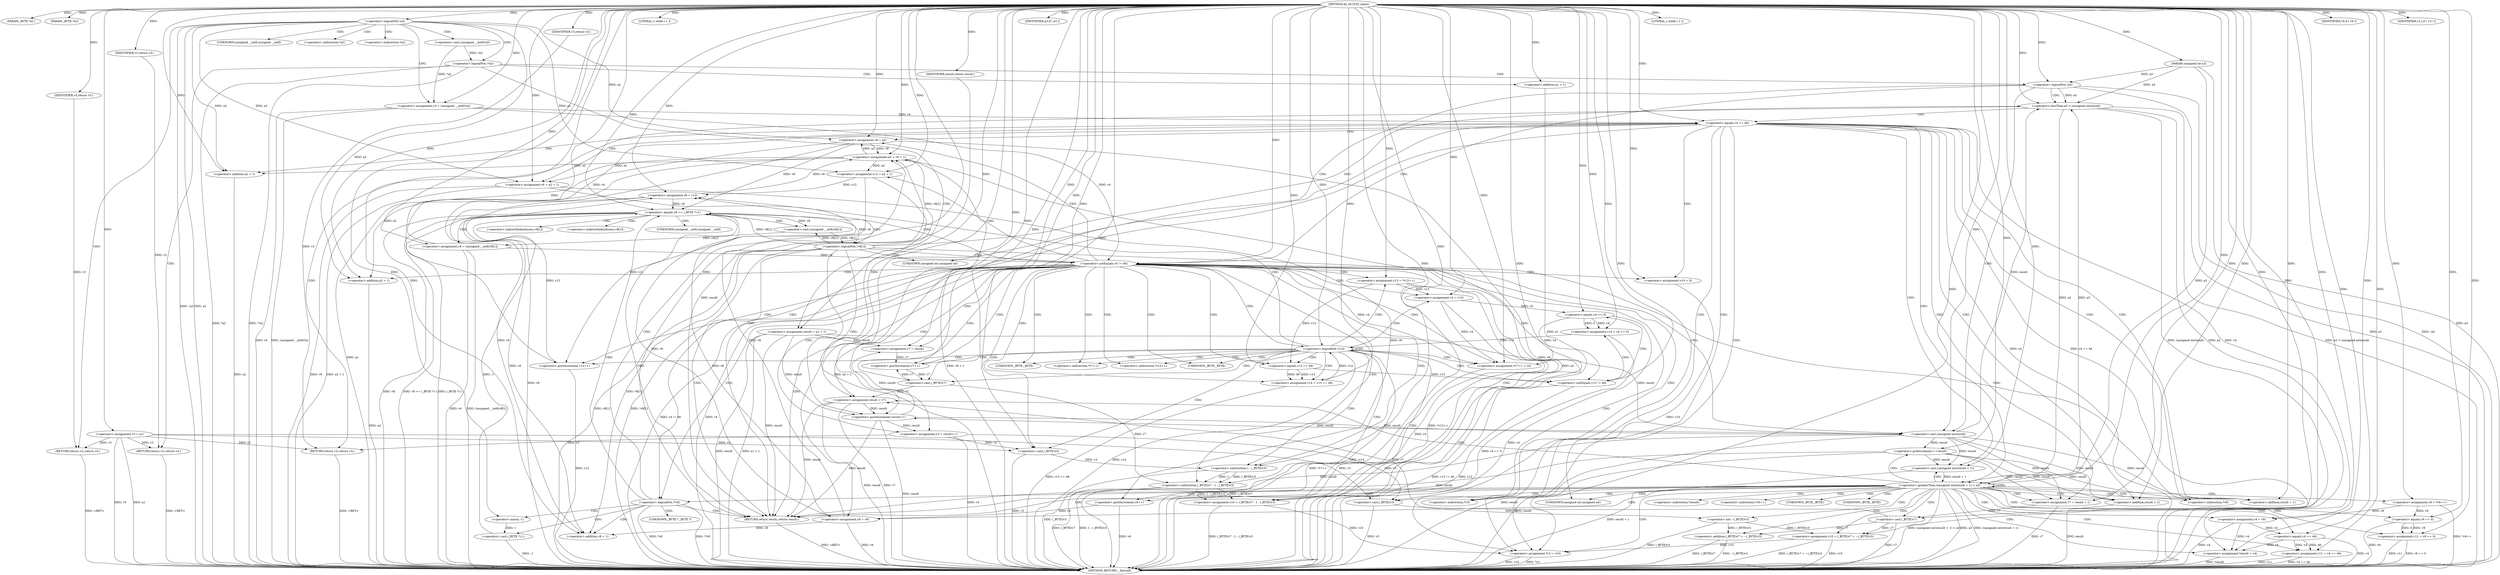 digraph do_rfc1035_name {  
"1000113" [label = "(METHOD,do_rfc1035_name)" ]
"1000357" [label = "(METHOD_RETURN,__fastcall)" ]
"1000114" [label = "(PARAM,_BYTE *a1)" ]
"1000115" [label = "(PARAM,_BYTE *a2)" ]
"1000116" [label = "(PARAM,unsigned int a3)" ]
"1000130" [label = "(<operator>.assignment,v3 = a1)" ]
"1000134" [label = "(<operator>.logicalNot,!a2)" ]
"1000136" [label = "(RETURN,return v3;,return v3;)" ]
"1000137" [label = "(IDENTIFIER,v3,return v3;)" ]
"1000138" [label = "(<operator>.assignment,v4 = (unsigned __int8)*a2)" ]
"1000140" [label = "(<operator>.cast,(unsigned __int8)*a2)" ]
"1000145" [label = "(<operator>.logicalNot,!*a2)" ]
"1000148" [label = "(RETURN,return v3;,return v3;)" ]
"1000149" [label = "(IDENTIFIER,v3,return v3;)" ]
"1000150" [label = "(<operator>.assignment,result = a1 + 1)" ]
"1000152" [label = "(<operator>.addition,a1 + 1)" ]
"1000156" [label = "(<operator>.logicalNot,!a3)" ]
"1000161" [label = "(<operator>.lessThan,a3 < (unsigned int)result)" ]
"1000163" [label = "(<operator>.cast,(unsigned int)result)" ]
"1000166" [label = "(RETURN,return v3;,return v3;)" ]
"1000167" [label = "(IDENTIFIER,v3,return v3;)" ]
"1000169" [label = "(<operator>.equals,v4 == 46)" ]
"1000174" [label = "(LITERAL,1,while ( 1 ))" ]
"1000176" [label = "(<operator>.assignment,v8 = a2)" ]
"1000179" [label = "(<operator>.assignment,v10 = 0)" ]
"1000183" [label = "(<operator>.assignment,*v3 = v10)" ]
"1000188" [label = "(<operator>.logicalNot,!*v8)" ]
"1000192" [label = "(<operator>.assignment,a2 = v8 + 1)" ]
"1000194" [label = "(<operator>.addition,v8 + 1)" ]
"1000198" [label = "(<operator>.equals,v8 == (_BYTE *)-1)" ]
"1000200" [label = "(<operator>.cast,(_BYTE *)-1)" ]
"1000202" [label = "(<operator>.minus,-1)" ]
"1000205" [label = "(<operator>.assignment,v4 = (unsigned __int8)v8[1])" ]
"1000207" [label = "(<operator>.cast,(unsigned __int8)v8[1])" ]
"1000213" [label = "(<operator>.logicalNot,!v8[1])" ]
"1000218" [label = "(<operator>.assignment,v3 = result++)" ]
"1000220" [label = "(<operator>.postIncrement,result++)" ]
"1000223" [label = "(IDENTIFIER,a3,if ( a3 ))" ]
"1000227" [label = "(<operator>.notEquals,v4 != 46)" ]
"1000231" [label = "(<operator>.assignment,v7 = result)" ]
"1000234" [label = "(<operator>.assignment,v12 = a2 + 1)" ]
"1000236" [label = "(<operator>.addition,a2 + 1)" ]
"1000241" [label = "(<operator>.assignment,*v7++ = v4)" ]
"1000243" [label = "(<operator>.postIncrement,v7++)" ]
"1000246" [label = "(<operator>.assignment,v8 = v12)" ]
"1000249" [label = "(<operator>.assignment,v13 = *v12++)" ]
"1000252" [label = "(<operator>.postIncrement,v12++)" ]
"1000254" [label = "(<operator>.assignment,v4 = v13)" ]
"1000257" [label = "(<operator>.assignment,v10 = (_BYTE)v7 - 1 - (_BYTE)v3)" ]
"1000259" [label = "(<operator>.subtraction,(_BYTE)v7 - 1 - (_BYTE)v3)" ]
"1000260" [label = "(<operator>.cast,(_BYTE)v7)" ]
"1000263" [label = "(<operator>.subtraction,1 - (_BYTE)v3)" ]
"1000265" [label = "(<operator>.cast,(_BYTE)v3)" ]
"1000268" [label = "(<operator>.assignment,v14 = v13 == 46)" ]
"1000270" [label = "(<operator>.equals,v13 == 46)" ]
"1000274" [label = "(<operator>.notEquals,v13 != 46)" ]
"1000277" [label = "(<operator>.assignment,v14 = v4 == 0)" ]
"1000279" [label = "(<operator>.equals,v4 == 0)" ]
"1000282" [label = "(<operator>.logicalNot,!v14)" ]
"1000285" [label = "(<operator>.assignment,result = v7)" ]
"1000291" [label = "(<operator>.assignment,v6 = a2 + 1)" ]
"1000293" [label = "(<operator>.addition,a2 + 1)" ]
"1000297" [label = "(LITERAL,1,while ( 1 ))" ]
"1000299" [label = "(<operator>.assignment,v7 = result + 1)" ]
"1000301" [label = "(<operator>.addition,result + 1)" ]
"1000305" [label = "(<operator>.greaterThan,(unsigned int)(result + 1) > a3)" ]
"1000306" [label = "(<operator>.cast,(unsigned int)(result + 1))" ]
"1000308" [label = "(<operator>.addition,result + 1)" ]
"1000313" [label = "(<operator>.assignment,*result = v4)" ]
"1000317" [label = "(<operator>.assignment,v8 = v6)" ]
"1000320" [label = "(<operator>.assignment,v9 = *v6++)" ]
"1000323" [label = "(<operator>.postIncrement,v6++)" ]
"1000325" [label = "(<operator>.assignment,v4 = v9)" ]
"1000328" [label = "(<operator>.assignment,v10 = (_BYTE)v7 + ~(_BYTE)v3)" ]
"1000330" [label = "(<operator>.addition,(_BYTE)v7 + ~(_BYTE)v3)" ]
"1000331" [label = "(<operator>.cast,(_BYTE)v7)" ]
"1000334" [label = "(<operator>.not,~(_BYTE)v3)" ]
"1000335" [label = "(<operator>.cast,(_BYTE)v3)" ]
"1000338" [label = "(<operator>.assignment,v11 = v9 == 0)" ]
"1000340" [label = "(<operator>.equals,v9 == 0)" ]
"1000344" [label = "(IDENTIFIER,v9,if ( v9 ))" ]
"1000345" [label = "(<operator>.assignment,v11 = v4 == 46)" ]
"1000347" [label = "(<operator>.equals,v4 == 46)" ]
"1000350" [label = "(<operator>.preIncrement,++result)" ]
"1000353" [label = "(IDENTIFIER,v11,if ( v11 ))" ]
"1000355" [label = "(RETURN,return result;,return result;)" ]
"1000356" [label = "(IDENTIFIER,result,return result;)" ]
"1000141" [label = "(UNKNOWN,unsigned __int8,unsigned __int8)" ]
"1000142" [label = "(<operator>.indirection,*a2)" ]
"1000146" [label = "(<operator>.indirection,*a2)" ]
"1000164" [label = "(UNKNOWN,unsigned int,unsigned int)" ]
"1000184" [label = "(<operator>.indirection,*v3)" ]
"1000189" [label = "(<operator>.indirection,*v8)" ]
"1000201" [label = "(UNKNOWN,_BYTE *,_BYTE *)" ]
"1000208" [label = "(UNKNOWN,unsigned __int8,unsigned __int8)" ]
"1000209" [label = "(<operator>.indirectIndexAccess,v8[1])" ]
"1000214" [label = "(<operator>.indirectIndexAccess,v8[1])" ]
"1000242" [label = "(<operator>.indirection,*v7++)" ]
"1000251" [label = "(<operator>.indirection,*v12++)" ]
"1000261" [label = "(UNKNOWN,_BYTE,_BYTE)" ]
"1000266" [label = "(UNKNOWN,_BYTE,_BYTE)" ]
"1000307" [label = "(UNKNOWN,unsigned int,unsigned int)" ]
"1000314" [label = "(<operator>.indirection,*result)" ]
"1000322" [label = "(<operator>.indirection,*v6++)" ]
"1000332" [label = "(UNKNOWN,_BYTE,_BYTE)" ]
"1000336" [label = "(UNKNOWN,_BYTE,_BYTE)" ]
  "1000148" -> "1000357"  [ label = "DDG: <RET>"] 
  "1000213" -> "1000357"  [ label = "DDG: v8[1]"] 
  "1000305" -> "1000357"  [ label = "DDG: (unsigned int)(result + 1) > a3"] 
  "1000259" -> "1000357"  [ label = "DDG: (_BYTE)v7"] 
  "1000293" -> "1000357"  [ label = "DDG: a2"] 
  "1000161" -> "1000357"  [ label = "DDG: a3 < (unsigned int)result"] 
  "1000265" -> "1000357"  [ label = "DDG: v3"] 
  "1000192" -> "1000357"  [ label = "DDG: v8 + 1"] 
  "1000198" -> "1000357"  [ label = "DDG: (_BYTE *)-1"] 
  "1000347" -> "1000357"  [ label = "DDG: v4"] 
  "1000334" -> "1000357"  [ label = "DDG: (_BYTE)v3"] 
  "1000320" -> "1000357"  [ label = "DDG: *v6++"] 
  "1000198" -> "1000357"  [ label = "DDG: v8"] 
  "1000161" -> "1000357"  [ label = "DDG: (unsigned int)result"] 
  "1000138" -> "1000357"  [ label = "DDG: v4"] 
  "1000188" -> "1000357"  [ label = "DDG: *v8"] 
  "1000328" -> "1000357"  [ label = "DDG: (_BYTE)v7 + ~(_BYTE)v3"] 
  "1000257" -> "1000357"  [ label = "DDG: (_BYTE)v7 - 1 - (_BYTE)v3"] 
  "1000335" -> "1000357"  [ label = "DDG: v3"] 
  "1000263" -> "1000357"  [ label = "DDG: (_BYTE)v3"] 
  "1000306" -> "1000357"  [ label = "DDG: result + 1"] 
  "1000350" -> "1000357"  [ label = "DDG: result"] 
  "1000183" -> "1000357"  [ label = "DDG: *v3"] 
  "1000213" -> "1000357"  [ label = "DDG: !v8[1]"] 
  "1000176" -> "1000357"  [ label = "DDG: a2"] 
  "1000330" -> "1000357"  [ label = "DDG: ~(_BYTE)v3"] 
  "1000156" -> "1000357"  [ label = "DDG: a3"] 
  "1000220" -> "1000357"  [ label = "DDG: result"] 
  "1000150" -> "1000357"  [ label = "DDG: a1 + 1"] 
  "1000274" -> "1000357"  [ label = "DDG: v13 != 46"] 
  "1000134" -> "1000357"  [ label = "DDG: !a2"] 
  "1000282" -> "1000357"  [ label = "DDG: v14"] 
  "1000268" -> "1000357"  [ label = "DDG: v13 == 46"] 
  "1000340" -> "1000357"  [ label = "DDG: v9"] 
  "1000227" -> "1000357"  [ label = "DDG: v4 != 46"] 
  "1000152" -> "1000357"  [ label = "DDG: a1"] 
  "1000291" -> "1000357"  [ label = "DDG: v6"] 
  "1000252" -> "1000357"  [ label = "DDG: v12"] 
  "1000234" -> "1000357"  [ label = "DDG: a2 + 1"] 
  "1000282" -> "1000357"  [ label = "DDG: !v14"] 
  "1000246" -> "1000357"  [ label = "DDG: v8"] 
  "1000116" -> "1000357"  [ label = "DDG: a3"] 
  "1000236" -> "1000357"  [ label = "DDG: a2"] 
  "1000259" -> "1000357"  [ label = "DDG: 1 - (_BYTE)v3"] 
  "1000345" -> "1000357"  [ label = "DDG: v11"] 
  "1000291" -> "1000357"  [ label = "DDG: a2 + 1"] 
  "1000254" -> "1000357"  [ label = "DDG: v4"] 
  "1000205" -> "1000357"  [ label = "DDG: (unsigned __int8)v8[1]"] 
  "1000192" -> "1000357"  [ label = "DDG: a2"] 
  "1000277" -> "1000357"  [ label = "DDG: v4 == 0"] 
  "1000130" -> "1000357"  [ label = "DDG: v3"] 
  "1000313" -> "1000357"  [ label = "DDG: *result"] 
  "1000274" -> "1000357"  [ label = "DDG: v13"] 
  "1000169" -> "1000357"  [ label = "DDG: v4"] 
  "1000285" -> "1000357"  [ label = "DDG: result"] 
  "1000285" -> "1000357"  [ label = "DDG: v7"] 
  "1000198" -> "1000357"  [ label = "DDG: v8 == (_BYTE *)-1"] 
  "1000305" -> "1000357"  [ label = "DDG: a3"] 
  "1000188" -> "1000357"  [ label = "DDG: !*v8"] 
  "1000134" -> "1000357"  [ label = "DDG: a2"] 
  "1000279" -> "1000357"  [ label = "DDG: v4"] 
  "1000156" -> "1000357"  [ label = "DDG: !a3"] 
  "1000305" -> "1000357"  [ label = "DDG: (unsigned int)(result + 1)"] 
  "1000205" -> "1000357"  [ label = "DDG: v4"] 
  "1000299" -> "1000357"  [ label = "DDG: v7"] 
  "1000227" -> "1000357"  [ label = "DDG: v4"] 
  "1000328" -> "1000357"  [ label = "DDG: v10"] 
  "1000176" -> "1000357"  [ label = "DDG: v8"] 
  "1000241" -> "1000357"  [ label = "DDG: *v7++"] 
  "1000169" -> "1000357"  [ label = "DDG: v4 == 46"] 
  "1000338" -> "1000357"  [ label = "DDG: v11"] 
  "1000345" -> "1000357"  [ label = "DDG: v4 == 46"] 
  "1000138" -> "1000357"  [ label = "DDG: (unsigned __int8)*a2"] 
  "1000145" -> "1000357"  [ label = "DDG: !*a2"] 
  "1000338" -> "1000357"  [ label = "DDG: v9 == 0"] 
  "1000308" -> "1000357"  [ label = "DDG: result"] 
  "1000317" -> "1000357"  [ label = "DDG: v8"] 
  "1000325" -> "1000357"  [ label = "DDG: v4"] 
  "1000200" -> "1000357"  [ label = "DDG: -1"] 
  "1000145" -> "1000357"  [ label = "DDG: *a2"] 
  "1000323" -> "1000357"  [ label = "DDG: v6"] 
  "1000163" -> "1000357"  [ label = "DDG: result"] 
  "1000218" -> "1000357"  [ label = "DDG: v3"] 
  "1000161" -> "1000357"  [ label = "DDG: a3"] 
  "1000150" -> "1000357"  [ label = "DDG: result"] 
  "1000183" -> "1000357"  [ label = "DDG: v10"] 
  "1000130" -> "1000357"  [ label = "DDG: a1"] 
  "1000249" -> "1000357"  [ label = "DDG: *v12++"] 
  "1000331" -> "1000357"  [ label = "DDG: v7"] 
  "1000330" -> "1000357"  [ label = "DDG: (_BYTE)v7"] 
  "1000166" -> "1000357"  [ label = "DDG: <RET>"] 
  "1000136" -> "1000357"  [ label = "DDG: <RET>"] 
  "1000355" -> "1000357"  [ label = "DDG: <RET>"] 
  "1000113" -> "1000114"  [ label = "DDG: "] 
  "1000113" -> "1000115"  [ label = "DDG: "] 
  "1000113" -> "1000116"  [ label = "DDG: "] 
  "1000113" -> "1000130"  [ label = "DDG: "] 
  "1000113" -> "1000134"  [ label = "DDG: "] 
  "1000137" -> "1000136"  [ label = "DDG: v3"] 
  "1000130" -> "1000136"  [ label = "DDG: v3"] 
  "1000113" -> "1000137"  [ label = "DDG: "] 
  "1000140" -> "1000138"  [ label = "DDG: *a2"] 
  "1000113" -> "1000138"  [ label = "DDG: "] 
  "1000140" -> "1000145"  [ label = "DDG: *a2"] 
  "1000149" -> "1000148"  [ label = "DDG: v3"] 
  "1000130" -> "1000148"  [ label = "DDG: v3"] 
  "1000113" -> "1000149"  [ label = "DDG: "] 
  "1000113" -> "1000150"  [ label = "DDG: "] 
  "1000113" -> "1000152"  [ label = "DDG: "] 
  "1000116" -> "1000156"  [ label = "DDG: a3"] 
  "1000113" -> "1000156"  [ label = "DDG: "] 
  "1000156" -> "1000161"  [ label = "DDG: a3"] 
  "1000305" -> "1000161"  [ label = "DDG: a3"] 
  "1000116" -> "1000161"  [ label = "DDG: a3"] 
  "1000113" -> "1000161"  [ label = "DDG: "] 
  "1000163" -> "1000161"  [ label = "DDG: result"] 
  "1000220" -> "1000163"  [ label = "DDG: result"] 
  "1000150" -> "1000163"  [ label = "DDG: result"] 
  "1000113" -> "1000163"  [ label = "DDG: "] 
  "1000167" -> "1000166"  [ label = "DDG: v3"] 
  "1000130" -> "1000166"  [ label = "DDG: v3"] 
  "1000218" -> "1000166"  [ label = "DDG: v3"] 
  "1000113" -> "1000167"  [ label = "DDG: "] 
  "1000138" -> "1000169"  [ label = "DDG: v4"] 
  "1000205" -> "1000169"  [ label = "DDG: v4"] 
  "1000113" -> "1000169"  [ label = "DDG: "] 
  "1000113" -> "1000174"  [ label = "DDG: "] 
  "1000192" -> "1000176"  [ label = "DDG: a2"] 
  "1000134" -> "1000176"  [ label = "DDG: a2"] 
  "1000113" -> "1000176"  [ label = "DDG: "] 
  "1000113" -> "1000179"  [ label = "DDG: "] 
  "1000257" -> "1000183"  [ label = "DDG: v10"] 
  "1000179" -> "1000183"  [ label = "DDG: v10"] 
  "1000328" -> "1000183"  [ label = "DDG: v10"] 
  "1000113" -> "1000183"  [ label = "DDG: "] 
  "1000213" -> "1000192"  [ label = "DDG: v8[1]"] 
  "1000246" -> "1000192"  [ label = "DDG: v8"] 
  "1000176" -> "1000192"  [ label = "DDG: v8"] 
  "1000317" -> "1000192"  [ label = "DDG: v8"] 
  "1000113" -> "1000192"  [ label = "DDG: "] 
  "1000213" -> "1000194"  [ label = "DDG: v8[1]"] 
  "1000246" -> "1000194"  [ label = "DDG: v8"] 
  "1000176" -> "1000194"  [ label = "DDG: v8"] 
  "1000317" -> "1000194"  [ label = "DDG: v8"] 
  "1000113" -> "1000194"  [ label = "DDG: "] 
  "1000213" -> "1000198"  [ label = "DDG: v8[1]"] 
  "1000113" -> "1000198"  [ label = "DDG: "] 
  "1000246" -> "1000198"  [ label = "DDG: v8"] 
  "1000176" -> "1000198"  [ label = "DDG: v8"] 
  "1000317" -> "1000198"  [ label = "DDG: v8"] 
  "1000200" -> "1000198"  [ label = "DDG: -1"] 
  "1000202" -> "1000200"  [ label = "DDG: 1"] 
  "1000113" -> "1000202"  [ label = "DDG: "] 
  "1000207" -> "1000205"  [ label = "DDG: v8[1]"] 
  "1000113" -> "1000205"  [ label = "DDG: "] 
  "1000198" -> "1000207"  [ label = "DDG: v8"] 
  "1000213" -> "1000207"  [ label = "DDG: v8[1]"] 
  "1000198" -> "1000213"  [ label = "DDG: v8"] 
  "1000207" -> "1000213"  [ label = "DDG: v8[1]"] 
  "1000113" -> "1000218"  [ label = "DDG: "] 
  "1000220" -> "1000218"  [ label = "DDG: result"] 
  "1000285" -> "1000220"  [ label = "DDG: result"] 
  "1000163" -> "1000220"  [ label = "DDG: result"] 
  "1000150" -> "1000220"  [ label = "DDG: result"] 
  "1000113" -> "1000220"  [ label = "DDG: "] 
  "1000113" -> "1000223"  [ label = "DDG: "] 
  "1000138" -> "1000227"  [ label = "DDG: v4"] 
  "1000205" -> "1000227"  [ label = "DDG: v4"] 
  "1000113" -> "1000227"  [ label = "DDG: "] 
  "1000220" -> "1000231"  [ label = "DDG: result"] 
  "1000150" -> "1000231"  [ label = "DDG: result"] 
  "1000113" -> "1000231"  [ label = "DDG: "] 
  "1000192" -> "1000234"  [ label = "DDG: a2"] 
  "1000134" -> "1000234"  [ label = "DDG: a2"] 
  "1000113" -> "1000234"  [ label = "DDG: "] 
  "1000192" -> "1000236"  [ label = "DDG: a2"] 
  "1000134" -> "1000236"  [ label = "DDG: a2"] 
  "1000113" -> "1000236"  [ label = "DDG: "] 
  "1000254" -> "1000241"  [ label = "DDG: v4"] 
  "1000279" -> "1000241"  [ label = "DDG: v4"] 
  "1000227" -> "1000241"  [ label = "DDG: v4"] 
  "1000113" -> "1000241"  [ label = "DDG: "] 
  "1000231" -> "1000243"  [ label = "DDG: v7"] 
  "1000260" -> "1000243"  [ label = "DDG: v7"] 
  "1000113" -> "1000243"  [ label = "DDG: "] 
  "1000252" -> "1000246"  [ label = "DDG: v12"] 
  "1000234" -> "1000246"  [ label = "DDG: v12"] 
  "1000113" -> "1000246"  [ label = "DDG: "] 
  "1000113" -> "1000249"  [ label = "DDG: "] 
  "1000113" -> "1000252"  [ label = "DDG: "] 
  "1000234" -> "1000252"  [ label = "DDG: v12"] 
  "1000249" -> "1000254"  [ label = "DDG: v13"] 
  "1000113" -> "1000254"  [ label = "DDG: "] 
  "1000259" -> "1000257"  [ label = "DDG: (_BYTE)v7"] 
  "1000259" -> "1000257"  [ label = "DDG: 1 - (_BYTE)v3"] 
  "1000113" -> "1000257"  [ label = "DDG: "] 
  "1000260" -> "1000259"  [ label = "DDG: v7"] 
  "1000243" -> "1000260"  [ label = "DDG: v7"] 
  "1000113" -> "1000260"  [ label = "DDG: "] 
  "1000263" -> "1000259"  [ label = "DDG: 1"] 
  "1000263" -> "1000259"  [ label = "DDG: (_BYTE)v3"] 
  "1000113" -> "1000263"  [ label = "DDG: "] 
  "1000265" -> "1000263"  [ label = "DDG: v3"] 
  "1000130" -> "1000265"  [ label = "DDG: v3"] 
  "1000218" -> "1000265"  [ label = "DDG: v3"] 
  "1000113" -> "1000265"  [ label = "DDG: "] 
  "1000270" -> "1000268"  [ label = "DDG: v13"] 
  "1000270" -> "1000268"  [ label = "DDG: 46"] 
  "1000113" -> "1000268"  [ label = "DDG: "] 
  "1000113" -> "1000270"  [ label = "DDG: "] 
  "1000249" -> "1000270"  [ label = "DDG: v13"] 
  "1000270" -> "1000274"  [ label = "DDG: v13"] 
  "1000113" -> "1000274"  [ label = "DDG: "] 
  "1000279" -> "1000277"  [ label = "DDG: v4"] 
  "1000279" -> "1000277"  [ label = "DDG: 0"] 
  "1000113" -> "1000277"  [ label = "DDG: "] 
  "1000254" -> "1000279"  [ label = "DDG: v4"] 
  "1000113" -> "1000279"  [ label = "DDG: "] 
  "1000268" -> "1000282"  [ label = "DDG: v14"] 
  "1000277" -> "1000282"  [ label = "DDG: v14"] 
  "1000113" -> "1000282"  [ label = "DDG: "] 
  "1000260" -> "1000285"  [ label = "DDG: v7"] 
  "1000331" -> "1000285"  [ label = "DDG: v7"] 
  "1000113" -> "1000285"  [ label = "DDG: "] 
  "1000192" -> "1000291"  [ label = "DDG: a2"] 
  "1000134" -> "1000291"  [ label = "DDG: a2"] 
  "1000113" -> "1000291"  [ label = "DDG: "] 
  "1000192" -> "1000293"  [ label = "DDG: a2"] 
  "1000134" -> "1000293"  [ label = "DDG: a2"] 
  "1000113" -> "1000293"  [ label = "DDG: "] 
  "1000113" -> "1000297"  [ label = "DDG: "] 
  "1000350" -> "1000299"  [ label = "DDG: result"] 
  "1000163" -> "1000299"  [ label = "DDG: result"] 
  "1000113" -> "1000299"  [ label = "DDG: "] 
  "1000350" -> "1000301"  [ label = "DDG: result"] 
  "1000163" -> "1000301"  [ label = "DDG: result"] 
  "1000113" -> "1000301"  [ label = "DDG: "] 
  "1000306" -> "1000305"  [ label = "DDG: result + 1"] 
  "1000113" -> "1000306"  [ label = "DDG: "] 
  "1000350" -> "1000306"  [ label = "DDG: result"] 
  "1000163" -> "1000306"  [ label = "DDG: result"] 
  "1000113" -> "1000308"  [ label = "DDG: "] 
  "1000350" -> "1000308"  [ label = "DDG: result"] 
  "1000163" -> "1000308"  [ label = "DDG: result"] 
  "1000161" -> "1000305"  [ label = "DDG: a3"] 
  "1000116" -> "1000305"  [ label = "DDG: a3"] 
  "1000113" -> "1000305"  [ label = "DDG: "] 
  "1000347" -> "1000313"  [ label = "DDG: v4"] 
  "1000169" -> "1000313"  [ label = "DDG: v4"] 
  "1000325" -> "1000313"  [ label = "DDG: v4"] 
  "1000113" -> "1000313"  [ label = "DDG: "] 
  "1000291" -> "1000317"  [ label = "DDG: v6"] 
  "1000323" -> "1000317"  [ label = "DDG: v6"] 
  "1000113" -> "1000317"  [ label = "DDG: "] 
  "1000113" -> "1000320"  [ label = "DDG: "] 
  "1000113" -> "1000323"  [ label = "DDG: "] 
  "1000291" -> "1000323"  [ label = "DDG: v6"] 
  "1000320" -> "1000325"  [ label = "DDG: v9"] 
  "1000113" -> "1000325"  [ label = "DDG: "] 
  "1000331" -> "1000328"  [ label = "DDG: v7"] 
  "1000334" -> "1000328"  [ label = "DDG: (_BYTE)v3"] 
  "1000113" -> "1000328"  [ label = "DDG: "] 
  "1000331" -> "1000330"  [ label = "DDG: v7"] 
  "1000299" -> "1000331"  [ label = "DDG: v7"] 
  "1000113" -> "1000331"  [ label = "DDG: "] 
  "1000334" -> "1000330"  [ label = "DDG: (_BYTE)v3"] 
  "1000335" -> "1000334"  [ label = "DDG: v3"] 
  "1000130" -> "1000335"  [ label = "DDG: v3"] 
  "1000218" -> "1000335"  [ label = "DDG: v3"] 
  "1000113" -> "1000335"  [ label = "DDG: "] 
  "1000340" -> "1000338"  [ label = "DDG: v9"] 
  "1000340" -> "1000338"  [ label = "DDG: 0"] 
  "1000113" -> "1000338"  [ label = "DDG: "] 
  "1000113" -> "1000340"  [ label = "DDG: "] 
  "1000320" -> "1000340"  [ label = "DDG: v9"] 
  "1000113" -> "1000344"  [ label = "DDG: "] 
  "1000347" -> "1000345"  [ label = "DDG: v4"] 
  "1000347" -> "1000345"  [ label = "DDG: 46"] 
  "1000113" -> "1000345"  [ label = "DDG: "] 
  "1000325" -> "1000347"  [ label = "DDG: v4"] 
  "1000113" -> "1000347"  [ label = "DDG: "] 
  "1000113" -> "1000350"  [ label = "DDG: "] 
  "1000163" -> "1000350"  [ label = "DDG: result"] 
  "1000113" -> "1000353"  [ label = "DDG: "] 
  "1000356" -> "1000355"  [ label = "DDG: result"] 
  "1000350" -> "1000355"  [ label = "DDG: result"] 
  "1000220" -> "1000355"  [ label = "DDG: result"] 
  "1000285" -> "1000355"  [ label = "DDG: result"] 
  "1000163" -> "1000355"  [ label = "DDG: result"] 
  "1000150" -> "1000355"  [ label = "DDG: result"] 
  "1000113" -> "1000355"  [ label = "DDG: "] 
  "1000113" -> "1000356"  [ label = "DDG: "] 
  "1000134" -> "1000142"  [ label = "CDG: "] 
  "1000134" -> "1000141"  [ label = "CDG: "] 
  "1000134" -> "1000140"  [ label = "CDG: "] 
  "1000134" -> "1000138"  [ label = "CDG: "] 
  "1000134" -> "1000136"  [ label = "CDG: "] 
  "1000134" -> "1000146"  [ label = "CDG: "] 
  "1000134" -> "1000145"  [ label = "CDG: "] 
  "1000145" -> "1000156"  [ label = "CDG: "] 
  "1000145" -> "1000152"  [ label = "CDG: "] 
  "1000145" -> "1000150"  [ label = "CDG: "] 
  "1000145" -> "1000148"  [ label = "CDG: "] 
  "1000156" -> "1000164"  [ label = "CDG: "] 
  "1000156" -> "1000163"  [ label = "CDG: "] 
  "1000156" -> "1000161"  [ label = "CDG: "] 
  "1000156" -> "1000227"  [ label = "CDG: "] 
  "1000161" -> "1000169"  [ label = "CDG: "] 
  "1000161" -> "1000166"  [ label = "CDG: "] 
  "1000169" -> "1000293"  [ label = "CDG: "] 
  "1000169" -> "1000291"  [ label = "CDG: "] 
  "1000169" -> "1000176"  [ label = "CDG: "] 
  "1000169" -> "1000189"  [ label = "CDG: "] 
  "1000169" -> "1000188"  [ label = "CDG: "] 
  "1000169" -> "1000184"  [ label = "CDG: "] 
  "1000169" -> "1000183"  [ label = "CDG: "] 
  "1000169" -> "1000179"  [ label = "CDG: "] 
  "1000169" -> "1000355"  [ label = "CDG: "] 
  "1000169" -> "1000301"  [ label = "CDG: "] 
  "1000169" -> "1000299"  [ label = "CDG: "] 
  "1000169" -> "1000308"  [ label = "CDG: "] 
  "1000169" -> "1000307"  [ label = "CDG: "] 
  "1000169" -> "1000306"  [ label = "CDG: "] 
  "1000169" -> "1000305"  [ label = "CDG: "] 
  "1000188" -> "1000192"  [ label = "CDG: "] 
  "1000188" -> "1000202"  [ label = "CDG: "] 
  "1000188" -> "1000201"  [ label = "CDG: "] 
  "1000188" -> "1000200"  [ label = "CDG: "] 
  "1000188" -> "1000198"  [ label = "CDG: "] 
  "1000188" -> "1000194"  [ label = "CDG: "] 
  "1000188" -> "1000355"  [ label = "CDG: "] 
  "1000198" -> "1000208"  [ label = "CDG: "] 
  "1000198" -> "1000207"  [ label = "CDG: "] 
  "1000198" -> "1000205"  [ label = "CDG: "] 
  "1000198" -> "1000214"  [ label = "CDG: "] 
  "1000198" -> "1000213"  [ label = "CDG: "] 
  "1000198" -> "1000209"  [ label = "CDG: "] 
  "1000198" -> "1000355"  [ label = "CDG: "] 
  "1000213" -> "1000220"  [ label = "CDG: "] 
  "1000213" -> "1000218"  [ label = "CDG: "] 
  "1000213" -> "1000355"  [ label = "CDG: "] 
  "1000213" -> "1000164"  [ label = "CDG: "] 
  "1000213" -> "1000163"  [ label = "CDG: "] 
  "1000213" -> "1000161"  [ label = "CDG: "] 
  "1000213" -> "1000227"  [ label = "CDG: "] 
  "1000227" -> "1000189"  [ label = "CDG: "] 
  "1000227" -> "1000188"  [ label = "CDG: "] 
  "1000227" -> "1000184"  [ label = "CDG: "] 
  "1000227" -> "1000183"  [ label = "CDG: "] 
  "1000227" -> "1000236"  [ label = "CDG: "] 
  "1000227" -> "1000234"  [ label = "CDG: "] 
  "1000227" -> "1000231"  [ label = "CDG: "] 
  "1000227" -> "1000254"  [ label = "CDG: "] 
  "1000227" -> "1000252"  [ label = "CDG: "] 
  "1000227" -> "1000251"  [ label = "CDG: "] 
  "1000227" -> "1000249"  [ label = "CDG: "] 
  "1000227" -> "1000246"  [ label = "CDG: "] 
  "1000227" -> "1000243"  [ label = "CDG: "] 
  "1000227" -> "1000242"  [ label = "CDG: "] 
  "1000227" -> "1000241"  [ label = "CDG: "] 
  "1000227" -> "1000270"  [ label = "CDG: "] 
  "1000227" -> "1000268"  [ label = "CDG: "] 
  "1000227" -> "1000266"  [ label = "CDG: "] 
  "1000227" -> "1000265"  [ label = "CDG: "] 
  "1000227" -> "1000263"  [ label = "CDG: "] 
  "1000227" -> "1000261"  [ label = "CDG: "] 
  "1000227" -> "1000260"  [ label = "CDG: "] 
  "1000227" -> "1000259"  [ label = "CDG: "] 
  "1000227" -> "1000257"  [ label = "CDG: "] 
  "1000227" -> "1000285"  [ label = "CDG: "] 
  "1000227" -> "1000282"  [ label = "CDG: "] 
  "1000227" -> "1000274"  [ label = "CDG: "] 
  "1000227" -> "1000176"  [ label = "CDG: "] 
  "1000227" -> "1000179"  [ label = "CDG: "] 
  "1000227" -> "1000355"  [ label = "CDG: "] 
  "1000274" -> "1000279"  [ label = "CDG: "] 
  "1000274" -> "1000277"  [ label = "CDG: "] 
  "1000282" -> "1000254"  [ label = "CDG: "] 
  "1000282" -> "1000252"  [ label = "CDG: "] 
  "1000282" -> "1000251"  [ label = "CDG: "] 
  "1000282" -> "1000249"  [ label = "CDG: "] 
  "1000282" -> "1000246"  [ label = "CDG: "] 
  "1000282" -> "1000243"  [ label = "CDG: "] 
  "1000282" -> "1000242"  [ label = "CDG: "] 
  "1000282" -> "1000241"  [ label = "CDG: "] 
  "1000282" -> "1000270"  [ label = "CDG: "] 
  "1000282" -> "1000268"  [ label = "CDG: "] 
  "1000282" -> "1000266"  [ label = "CDG: "] 
  "1000282" -> "1000265"  [ label = "CDG: "] 
  "1000282" -> "1000263"  [ label = "CDG: "] 
  "1000282" -> "1000261"  [ label = "CDG: "] 
  "1000282" -> "1000260"  [ label = "CDG: "] 
  "1000282" -> "1000259"  [ label = "CDG: "] 
  "1000282" -> "1000257"  [ label = "CDG: "] 
  "1000282" -> "1000282"  [ label = "CDG: "] 
  "1000282" -> "1000274"  [ label = "CDG: "] 
  "1000305" -> "1000320"  [ label = "CDG: "] 
  "1000305" -> "1000317"  [ label = "CDG: "] 
  "1000305" -> "1000314"  [ label = "CDG: "] 
  "1000305" -> "1000313"  [ label = "CDG: "] 
  "1000305" -> "1000336"  [ label = "CDG: "] 
  "1000305" -> "1000335"  [ label = "CDG: "] 
  "1000305" -> "1000334"  [ label = "CDG: "] 
  "1000305" -> "1000332"  [ label = "CDG: "] 
  "1000305" -> "1000331"  [ label = "CDG: "] 
  "1000305" -> "1000330"  [ label = "CDG: "] 
  "1000305" -> "1000328"  [ label = "CDG: "] 
  "1000305" -> "1000325"  [ label = "CDG: "] 
  "1000305" -> "1000323"  [ label = "CDG: "] 
  "1000305" -> "1000322"  [ label = "CDG: "] 
  "1000305" -> "1000350"  [ label = "CDG: "] 
  "1000305" -> "1000340"  [ label = "CDG: "] 
  "1000305" -> "1000338"  [ label = "CDG: "] 
  "1000305" -> "1000355"  [ label = "CDG: "] 
  "1000305" -> "1000347"  [ label = "CDG: "] 
  "1000305" -> "1000345"  [ label = "CDG: "] 
  "1000305" -> "1000189"  [ label = "CDG: "] 
  "1000305" -> "1000188"  [ label = "CDG: "] 
  "1000305" -> "1000184"  [ label = "CDG: "] 
  "1000305" -> "1000183"  [ label = "CDG: "] 
  "1000305" -> "1000285"  [ label = "CDG: "] 
  "1000305" -> "1000301"  [ label = "CDG: "] 
  "1000305" -> "1000299"  [ label = "CDG: "] 
  "1000305" -> "1000308"  [ label = "CDG: "] 
  "1000305" -> "1000307"  [ label = "CDG: "] 
  "1000305" -> "1000306"  [ label = "CDG: "] 
  "1000305" -> "1000305"  [ label = "CDG: "] 
}
